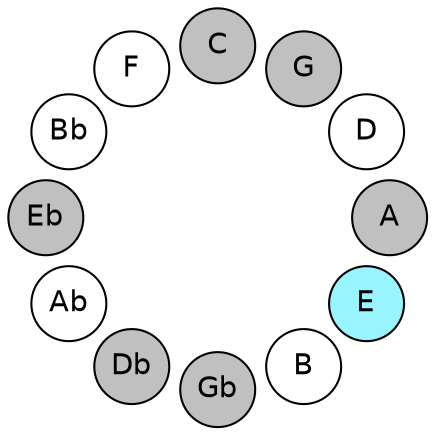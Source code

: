 
graph {

layout = circo;
mindist = .1

node [shape = circle, fontname = Helvetica, margin = 0, style = filled]
edge [style=invis]

subgraph 1 {
	E -- B -- Gb -- Db -- Ab -- Eb -- Bb -- F -- C -- G -- D -- A -- E
}

E [fillcolor = cadetblue1];
B [fillcolor = white];
Gb [fillcolor = gray];
Db [fillcolor = gray];
Ab [fillcolor = white];
Eb [fillcolor = gray];
Bb [fillcolor = white];
F [fillcolor = white];
C [fillcolor = gray];
G [fillcolor = gray];
D [fillcolor = white];
A [fillcolor = gray];
}
